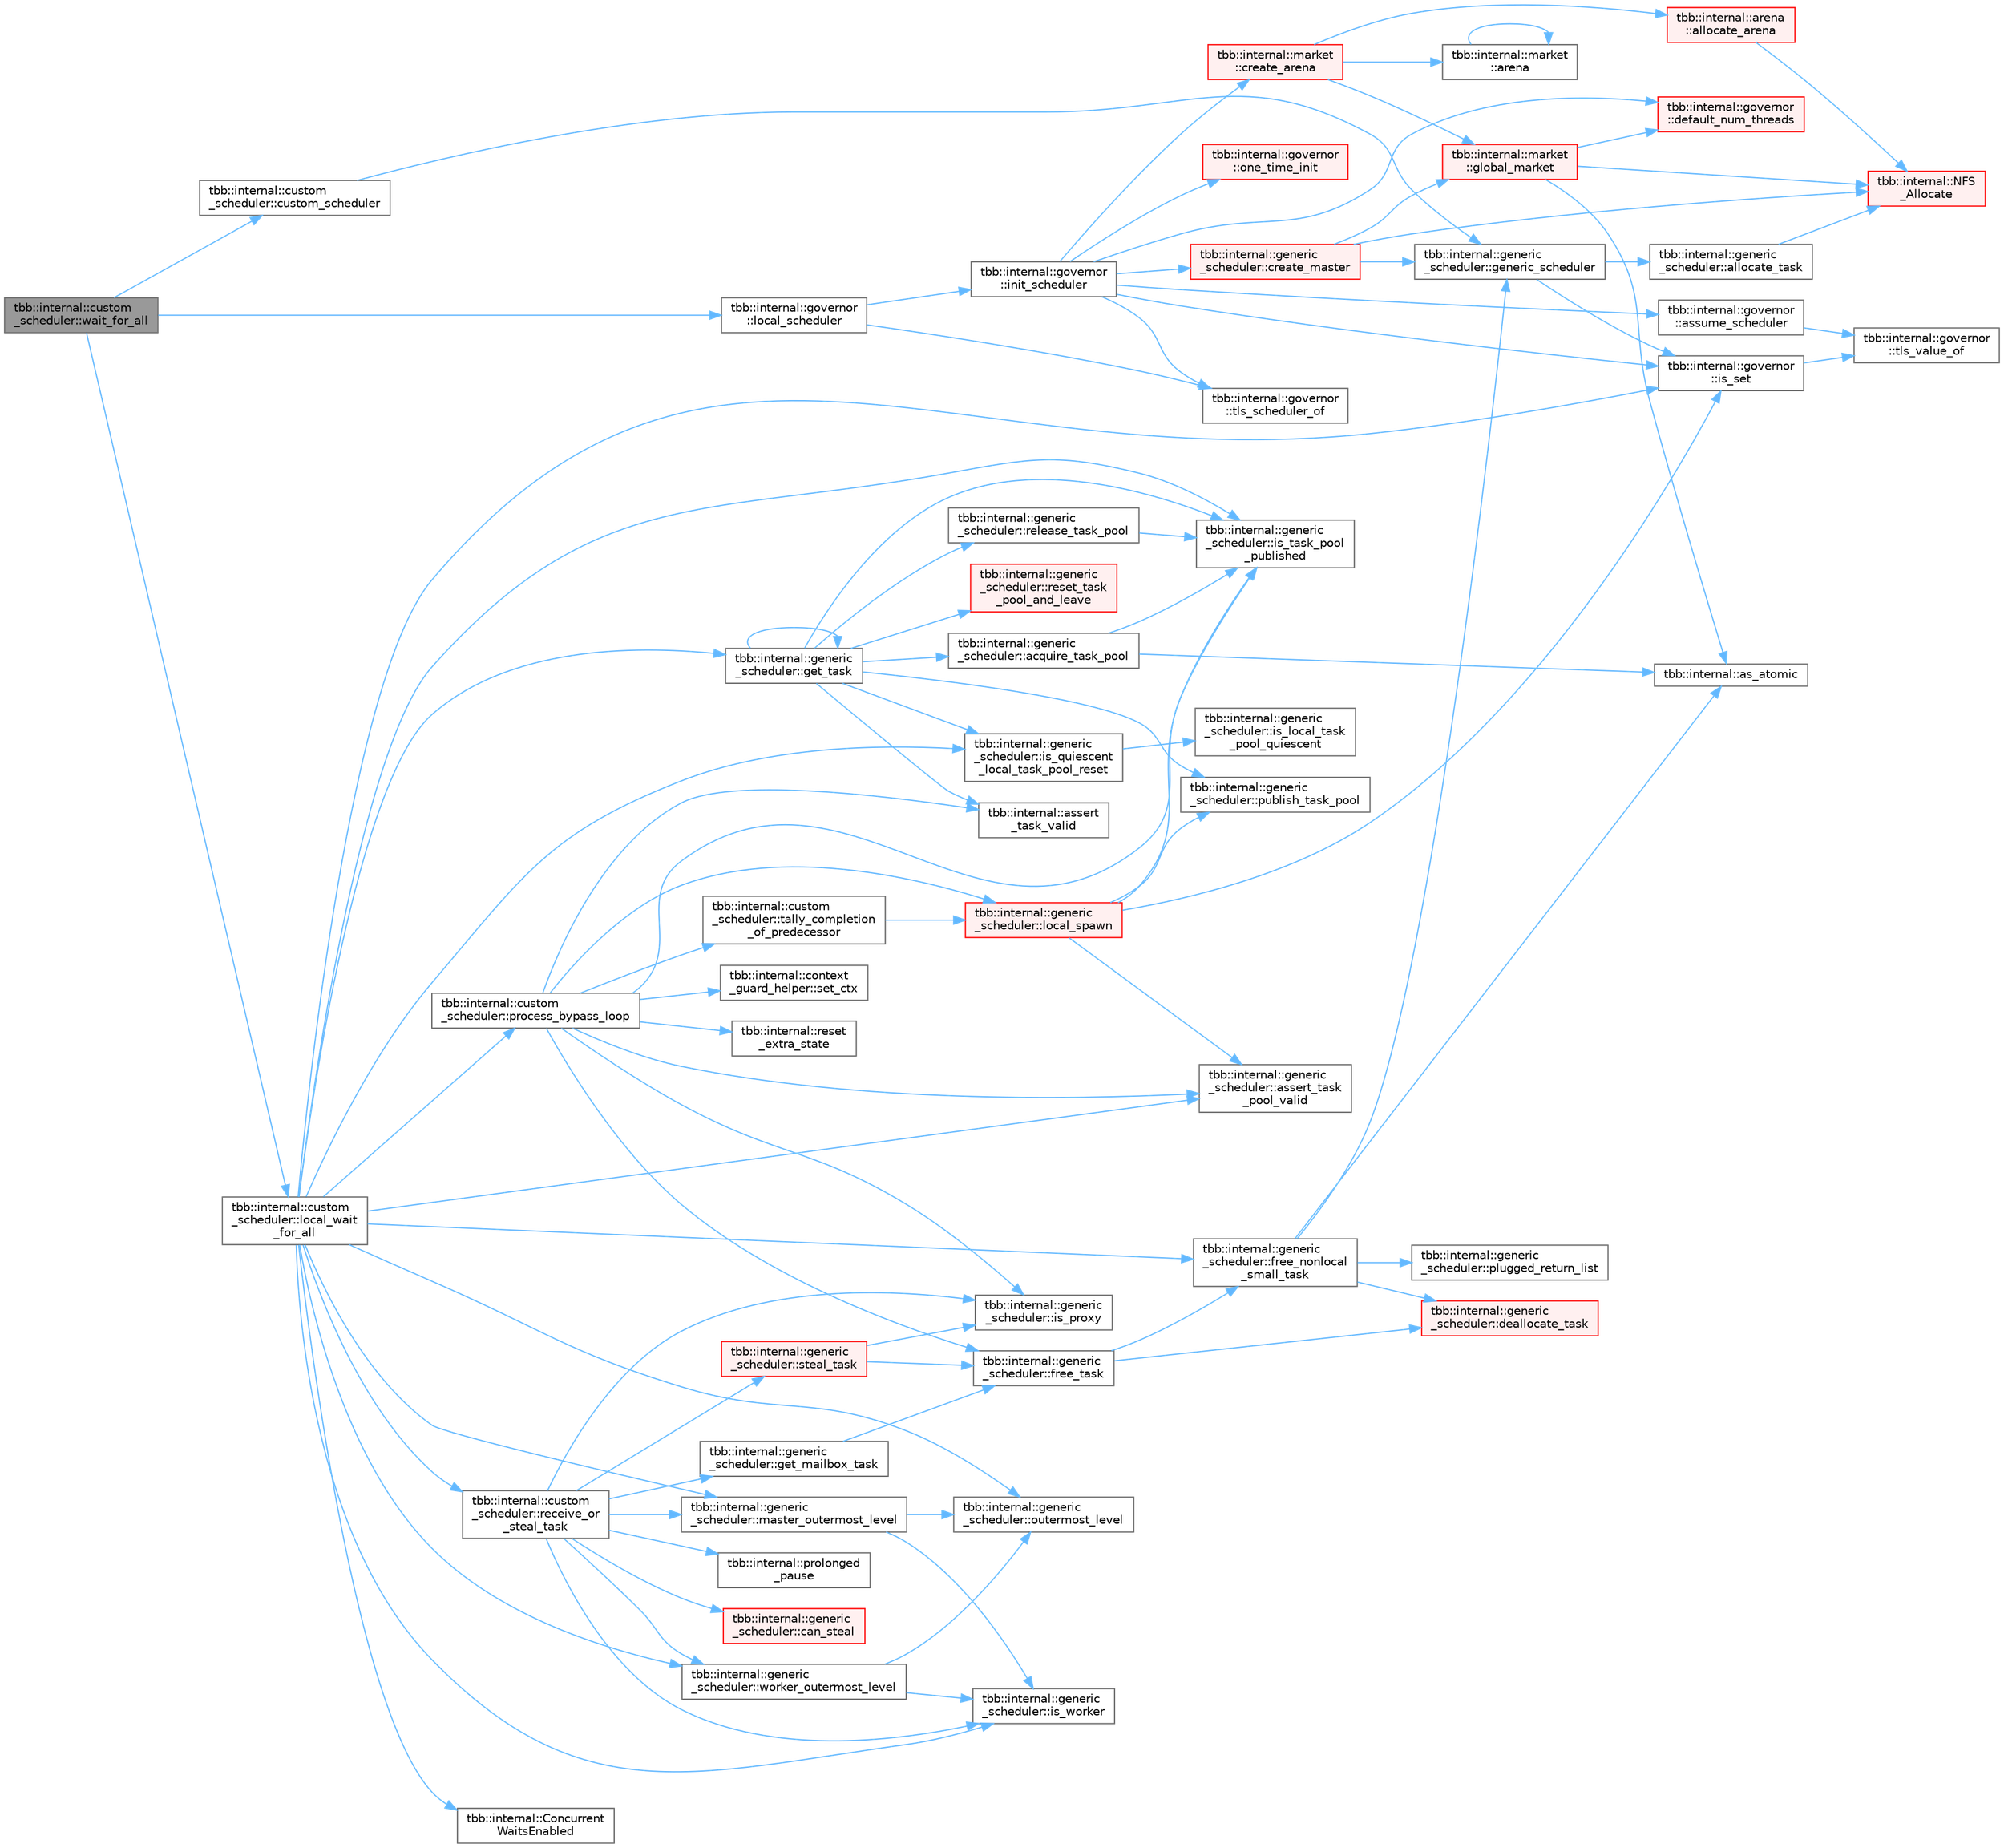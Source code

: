 digraph "tbb::internal::custom_scheduler::wait_for_all"
{
 // LATEX_PDF_SIZE
  bgcolor="transparent";
  edge [fontname=Helvetica,fontsize=10,labelfontname=Helvetica,labelfontsize=10];
  node [fontname=Helvetica,fontsize=10,shape=box,height=0.2,width=0.4];
  rankdir="LR";
  Node1 [id="Node000001",label="tbb::internal::custom\l_scheduler::wait_for_all",height=0.2,width=0.4,color="gray40", fillcolor="grey60", style="filled", fontcolor="black",tooltip="Entry point from client code to the scheduler loop that dispatches tasks."];
  Node1 -> Node2 [id="edge1_Node000001_Node000002",color="steelblue1",style="solid",tooltip=" "];
  Node2 [id="Node000002",label="tbb::internal::custom\l_scheduler::custom_scheduler",height=0.2,width=0.4,color="grey40", fillcolor="white", style="filled",URL="$classtbb_1_1internal_1_1custom__scheduler.html#a92d7730728b3c41c398724de94778e75",tooltip=" "];
  Node2 -> Node3 [id="edge2_Node000002_Node000003",color="steelblue1",style="solid",tooltip=" "];
  Node3 [id="Node000003",label="tbb::internal::generic\l_scheduler::generic_scheduler",height=0.2,width=0.4,color="grey40", fillcolor="white", style="filled",URL="$classtbb_1_1internal_1_1generic__scheduler.html#a838f6ccf79d7ee8a55843de2f8004759",tooltip=" "];
  Node3 -> Node4 [id="edge3_Node000003_Node000004",color="steelblue1",style="solid",tooltip=" "];
  Node4 [id="Node000004",label="tbb::internal::generic\l_scheduler::allocate_task",height=0.2,width=0.4,color="grey40", fillcolor="white", style="filled",URL="$classtbb_1_1internal_1_1generic__scheduler.html#aa0d316e9f3063c6b57fa21e0716d4d77",tooltip="Allocate task object, either from the heap or a free list."];
  Node4 -> Node5 [id="edge4_Node000004_Node000005",color="steelblue1",style="solid",tooltip=" "];
  Node5 [id="Node000005",label="tbb::internal::NFS\l_Allocate",height=0.2,width=0.4,color="red", fillcolor="#FFF0F0", style="filled",URL="$namespacetbb_1_1internal.html#a395611542e21705f49de2a06e2c88f59",tooltip=" "];
  Node3 -> Node9 [id="edge5_Node000003_Node000009",color="steelblue1",style="solid",tooltip=" "];
  Node9 [id="Node000009",label="tbb::internal::governor\l::is_set",height=0.2,width=0.4,color="grey40", fillcolor="white", style="filled",URL="$classtbb_1_1internal_1_1governor.html#a14d4453f34a770b1c983c2ed38570e31",tooltip="Used to check validity of the local scheduler TLS contents."];
  Node9 -> Node10 [id="edge6_Node000009_Node000010",color="steelblue1",style="solid",tooltip=" "];
  Node10 [id="Node000010",label="tbb::internal::governor\l::tls_value_of",height=0.2,width=0.4,color="grey40", fillcolor="white", style="filled",URL="$classtbb_1_1internal_1_1governor.html#a342eb43ff89d1b0da4cb9aa5417b3965",tooltip="Computes the value of the TLS"];
  Node1 -> Node11 [id="edge7_Node000001_Node000011",color="steelblue1",style="solid",tooltip=" "];
  Node11 [id="Node000011",label="tbb::internal::governor\l::local_scheduler",height=0.2,width=0.4,color="grey40", fillcolor="white", style="filled",URL="$classtbb_1_1internal_1_1governor.html#a3ee947910b77e9ab2f3c02f0d2d63c32",tooltip="Obtain the thread-local instance of the TBB scheduler."];
  Node11 -> Node12 [id="edge8_Node000011_Node000012",color="steelblue1",style="solid",tooltip=" "];
  Node12 [id="Node000012",label="tbb::internal::governor\l::init_scheduler",height=0.2,width=0.4,color="grey40", fillcolor="white", style="filled",URL="$classtbb_1_1internal_1_1governor.html#abf62b8bc4890ad846ff01349f8d46a84",tooltip="Processes scheduler initialization request (possibly nested) in a master thread"];
  Node12 -> Node13 [id="edge9_Node000012_Node000013",color="steelblue1",style="solid",tooltip=" "];
  Node13 [id="Node000013",label="tbb::internal::governor\l::assume_scheduler",height=0.2,width=0.4,color="grey40", fillcolor="white", style="filled",URL="$classtbb_1_1internal_1_1governor.html#abe1de8df4e3ecce96763951ac97540c6",tooltip="Temporarily set TLS slot to the given scheduler"];
  Node13 -> Node10 [id="edge10_Node000013_Node000010",color="steelblue1",style="solid",tooltip=" "];
  Node12 -> Node14 [id="edge11_Node000012_Node000014",color="steelblue1",style="solid",tooltip=" "];
  Node14 [id="Node000014",label="tbb::internal::market\l::create_arena",height=0.2,width=0.4,color="red", fillcolor="#FFF0F0", style="filled",URL="$classtbb_1_1internal_1_1market.html#aa73a40282b782676f30f27dcde0ea967",tooltip="Creates an arena object"];
  Node14 -> Node15 [id="edge12_Node000014_Node000015",color="steelblue1",style="solid",tooltip=" "];
  Node15 [id="Node000015",label="tbb::internal::arena\l::allocate_arena",height=0.2,width=0.4,color="red", fillcolor="#FFF0F0", style="filled",URL="$classtbb_1_1internal_1_1arena.html#ad42305a844f6c9dc93b6d1c8c0302238",tooltip="Allocate an instance of arena."];
  Node15 -> Node5 [id="edge13_Node000015_Node000005",color="steelblue1",style="solid",tooltip=" "];
  Node14 -> Node22 [id="edge14_Node000014_Node000022",color="steelblue1",style="solid",tooltip=" "];
  Node22 [id="Node000022",label="tbb::internal::market\l::arena",height=0.2,width=0.4,color="grey40", fillcolor="white", style="filled",URL="$classtbb_1_1internal_1_1market.html#adc288c92e3de5dd87e56ab61885cf63e",tooltip=" "];
  Node22 -> Node22 [id="edge15_Node000022_Node000022",color="steelblue1",style="solid",tooltip=" "];
  Node14 -> Node23 [id="edge16_Node000014_Node000023",color="steelblue1",style="solid",tooltip=" "];
  Node23 [id="Node000023",label="tbb::internal::market\l::global_market",height=0.2,width=0.4,color="red", fillcolor="#FFF0F0", style="filled",URL="$classtbb_1_1internal_1_1market.html#a08ccaf89d501a9e56912eb5bd624066f",tooltip="Factory method creating new market object"];
  Node23 -> Node33 [id="edge17_Node000023_Node000033",color="steelblue1",style="solid",tooltip=" "];
  Node33 [id="Node000033",label="tbb::internal::as_atomic",height=0.2,width=0.4,color="grey40", fillcolor="white", style="filled",URL="$namespacetbb_1_1internal.html#a958f482f9d5f3476ca70610af5336040",tooltip=" "];
  Node23 -> Node35 [id="edge18_Node000023_Node000035",color="steelblue1",style="solid",tooltip=" "];
  Node35 [id="Node000035",label="tbb::internal::governor\l::default_num_threads",height=0.2,width=0.4,color="red", fillcolor="#FFF0F0", style="filled",URL="$classtbb_1_1internal_1_1governor.html#a87ef607c22c347eb97ddafa4384b4f1d",tooltip=" "];
  Node23 -> Node5 [id="edge19_Node000023_Node000005",color="steelblue1",style="solid",tooltip=" "];
  Node12 -> Node44 [id="edge20_Node000012_Node000044",color="steelblue1",style="solid",tooltip=" "];
  Node44 [id="Node000044",label="tbb::internal::generic\l_scheduler::create_master",height=0.2,width=0.4,color="red", fillcolor="#FFF0F0", style="filled",URL="$classtbb_1_1internal_1_1generic__scheduler.html#ac7fb04a73dbb75dd8db5c9637bfadeae",tooltip="Initialize a scheduler for a master thread."];
  Node44 -> Node3 [id="edge21_Node000044_Node000003",color="steelblue1",style="solid",tooltip=" "];
  Node44 -> Node23 [id="edge22_Node000044_Node000023",color="steelblue1",style="solid",tooltip=" "];
  Node44 -> Node5 [id="edge23_Node000044_Node000005",color="steelblue1",style="solid",tooltip=" "];
  Node12 -> Node35 [id="edge24_Node000012_Node000035",color="steelblue1",style="solid",tooltip=" "];
  Node12 -> Node9 [id="edge25_Node000012_Node000009",color="steelblue1",style="solid",tooltip=" "];
  Node12 -> Node47 [id="edge26_Node000012_Node000047",color="steelblue1",style="solid",tooltip=" "];
  Node47 [id="Node000047",label="tbb::internal::governor\l::one_time_init",height=0.2,width=0.4,color="red", fillcolor="#FFF0F0", style="filled",URL="$classtbb_1_1internal_1_1governor.html#afe9a6e0c86063b682a133234ca3a2f2b",tooltip=" "];
  Node12 -> Node28 [id="edge27_Node000012_Node000028",color="steelblue1",style="solid",tooltip=" "];
  Node28 [id="Node000028",label="tbb::internal::governor\l::tls_scheduler_of",height=0.2,width=0.4,color="grey40", fillcolor="white", style="filled",URL="$classtbb_1_1internal_1_1governor.html#ac548fe43e4264fc8aa664790ccde3c99",tooltip="Converts TLS value to the scheduler pointer"];
  Node11 -> Node28 [id="edge28_Node000011_Node000028",color="steelblue1",style="solid",tooltip=" "];
  Node1 -> Node53 [id="edge29_Node000001_Node000053",color="steelblue1",style="solid",tooltip=" "];
  Node53 [id="Node000053",label="tbb::internal::custom\l_scheduler::local_wait\l_for_all",height=0.2,width=0.4,color="grey40", fillcolor="white", style="filled",URL="$classtbb_1_1internal_1_1custom__scheduler.html#a5e2c5878baf724264214e91070844487",tooltip="Scheduler loop that dispatches tasks."];
  Node53 -> Node54 [id="edge30_Node000053_Node000054",color="steelblue1",style="solid",tooltip=" "];
  Node54 [id="Node000054",label="tbb::internal::generic\l_scheduler::assert_task\l_pool_valid",height=0.2,width=0.4,color="grey40", fillcolor="white", style="filled",URL="$classtbb_1_1internal_1_1generic__scheduler.html#adc904ecbeb053f061c66edd8e85ac704",tooltip=" "];
  Node53 -> Node55 [id="edge31_Node000053_Node000055",color="steelblue1",style="solid",tooltip=" "];
  Node55 [id="Node000055",label="tbb::internal::Concurrent\lWaitsEnabled",height=0.2,width=0.4,color="grey40", fillcolor="white", style="filled",URL="$namespacetbb_1_1internal.html#a87ff64e432be3c5ddee9ddca98f7d0d5",tooltip=" "];
  Node53 -> Node56 [id="edge32_Node000053_Node000056",color="steelblue1",style="solid",tooltip=" "];
  Node56 [id="Node000056",label="tbb::internal::generic\l_scheduler::free_nonlocal\l_small_task",height=0.2,width=0.4,color="grey40", fillcolor="white", style="filled",URL="$classtbb_1_1internal_1_1generic__scheduler.html#a720c816c0253fe199e4583cd24090e9b",tooltip="Free a small task t that that was allocated by a different scheduler"];
  Node56 -> Node33 [id="edge33_Node000056_Node000033",color="steelblue1",style="solid",tooltip=" "];
  Node56 -> Node57 [id="edge34_Node000056_Node000057",color="steelblue1",style="solid",tooltip=" "];
  Node57 [id="Node000057",label="tbb::internal::generic\l_scheduler::deallocate_task",height=0.2,width=0.4,color="red", fillcolor="#FFF0F0", style="filled",URL="$classtbb_1_1internal_1_1generic__scheduler.html#ad965858a5e7cb5574926d8d1692063b5",tooltip="Return task object to the memory allocator."];
  Node56 -> Node3 [id="edge35_Node000056_Node000003",color="steelblue1",style="solid",tooltip=" "];
  Node56 -> Node59 [id="edge36_Node000056_Node000059",color="steelblue1",style="solid",tooltip=" "];
  Node59 [id="Node000059",label="tbb::internal::generic\l_scheduler::plugged_return_list",height=0.2,width=0.4,color="grey40", fillcolor="white", style="filled",URL="$classtbb_1_1internal_1_1generic__scheduler.html#a190c2087092b3e0f2a39b01c7cc27e93",tooltip="Special value used to mark my_return_list as not taking any more entries."];
  Node53 -> Node60 [id="edge37_Node000053_Node000060",color="steelblue1",style="solid",tooltip=" "];
  Node60 [id="Node000060",label="tbb::internal::generic\l_scheduler::get_task",height=0.2,width=0.4,color="grey40", fillcolor="white", style="filled",URL="$classtbb_1_1internal_1_1generic__scheduler.html#a10c72a4aad7308d944cef26502ece55e",tooltip="Get a task from the local pool."];
  Node60 -> Node61 [id="edge38_Node000060_Node000061",color="steelblue1",style="solid",tooltip=" "];
  Node61 [id="Node000061",label="tbb::internal::generic\l_scheduler::acquire_task_pool",height=0.2,width=0.4,color="grey40", fillcolor="white", style="filled",URL="$classtbb_1_1internal_1_1generic__scheduler.html#ae1cf7dda46c2687a1ea7edacbea10da1",tooltip="Locks the local task pool"];
  Node61 -> Node33 [id="edge39_Node000061_Node000033",color="steelblue1",style="solid",tooltip=" "];
  Node61 -> Node62 [id="edge40_Node000061_Node000062",color="steelblue1",style="solid",tooltip=" "];
  Node62 [id="Node000062",label="tbb::internal::generic\l_scheduler::is_task_pool\l_published",height=0.2,width=0.4,color="grey40", fillcolor="white", style="filled",URL="$classtbb_1_1internal_1_1generic__scheduler.html#a1f221aa79878e3962ea2b3eaa7429fe1",tooltip=" "];
  Node60 -> Node63 [id="edge41_Node000060_Node000063",color="steelblue1",style="solid",tooltip=" "];
  Node63 [id="Node000063",label="tbb::internal::assert\l_task_valid",height=0.2,width=0.4,color="grey40", fillcolor="white", style="filled",URL="$namespacetbb_1_1internal.html#a35e1c039fac0fa1b7d8b4f491d557a86",tooltip=" "];
  Node60 -> Node60 [id="edge42_Node000060_Node000060",color="steelblue1",style="solid",tooltip=" "];
  Node60 -> Node64 [id="edge43_Node000060_Node000064",color="steelblue1",style="solid",tooltip=" "];
  Node64 [id="Node000064",label="tbb::internal::generic\l_scheduler::is_quiescent\l_local_task_pool_reset",height=0.2,width=0.4,color="grey40", fillcolor="white", style="filled",URL="$classtbb_1_1internal_1_1generic__scheduler.html#a089d1ca7efe019834cc06e82b4f3d883",tooltip=" "];
  Node64 -> Node65 [id="edge44_Node000064_Node000065",color="steelblue1",style="solid",tooltip=" "];
  Node65 [id="Node000065",label="tbb::internal::generic\l_scheduler::is_local_task\l_pool_quiescent",height=0.2,width=0.4,color="grey40", fillcolor="white", style="filled",URL="$classtbb_1_1internal_1_1generic__scheduler.html#a74b022285a6ff04a9ea2957999d4def3",tooltip=" "];
  Node60 -> Node62 [id="edge45_Node000060_Node000062",color="steelblue1",style="solid",tooltip=" "];
  Node60 -> Node66 [id="edge46_Node000060_Node000066",color="steelblue1",style="solid",tooltip=" "];
  Node66 [id="Node000066",label="tbb::internal::generic\l_scheduler::publish_task_pool",height=0.2,width=0.4,color="grey40", fillcolor="white", style="filled",URL="$classtbb_1_1internal_1_1generic__scheduler.html#af222cccbf09e91c9c9caaad81f8d993d",tooltip="Used by workers to enter the task pool"];
  Node60 -> Node67 [id="edge47_Node000060_Node000067",color="steelblue1",style="solid",tooltip=" "];
  Node67 [id="Node000067",label="tbb::internal::generic\l_scheduler::release_task_pool",height=0.2,width=0.4,color="grey40", fillcolor="white", style="filled",URL="$classtbb_1_1internal_1_1generic__scheduler.html#a6ff28eab04933075791b16075ceb5950",tooltip="Unlocks the local task pool"];
  Node67 -> Node62 [id="edge48_Node000067_Node000062",color="steelblue1",style="solid",tooltip=" "];
  Node60 -> Node68 [id="edge49_Node000060_Node000068",color="steelblue1",style="solid",tooltip=" "];
  Node68 [id="Node000068",label="tbb::internal::generic\l_scheduler::reset_task\l_pool_and_leave",height=0.2,width=0.4,color="red", fillcolor="#FFF0F0", style="filled",URL="$classtbb_1_1internal_1_1generic__scheduler.html#ad8f6a6793961db84240434fffd7b50f3",tooltip="Resets head and tail indices to 0, and leaves task pool"];
  Node53 -> Node64 [id="edge50_Node000053_Node000064",color="steelblue1",style="solid",tooltip=" "];
  Node53 -> Node9 [id="edge51_Node000053_Node000009",color="steelblue1",style="solid",tooltip=" "];
  Node53 -> Node62 [id="edge52_Node000053_Node000062",color="steelblue1",style="solid",tooltip=" "];
  Node53 -> Node71 [id="edge53_Node000053_Node000071",color="steelblue1",style="solid",tooltip=" "];
  Node71 [id="Node000071",label="tbb::internal::generic\l_scheduler::is_worker",height=0.2,width=0.4,color="grey40", fillcolor="white", style="filled",URL="$classtbb_1_1internal_1_1generic__scheduler.html#a24ecab941cdf8ff762126f1c65e5274a",tooltip="True if running on a worker thread, false otherwise."];
  Node53 -> Node72 [id="edge54_Node000053_Node000072",color="steelblue1",style="solid",tooltip=" "];
  Node72 [id="Node000072",label="tbb::internal::generic\l_scheduler::master_outermost_level",height=0.2,width=0.4,color="grey40", fillcolor="white", style="filled",URL="$classtbb_1_1internal_1_1generic__scheduler.html#a744eb36f568cf2c726a0920494e5579d",tooltip="True if the scheduler is on the outermost dispatch level in a master thread."];
  Node72 -> Node71 [id="edge55_Node000072_Node000071",color="steelblue1",style="solid",tooltip=" "];
  Node72 -> Node73 [id="edge56_Node000072_Node000073",color="steelblue1",style="solid",tooltip=" "];
  Node73 [id="Node000073",label="tbb::internal::generic\l_scheduler::outermost_level",height=0.2,width=0.4,color="grey40", fillcolor="white", style="filled",URL="$classtbb_1_1internal_1_1generic__scheduler.html#ab09f5bf82f328f50d815d38f8d553f5f",tooltip="True if the scheduler is on the outermost dispatch level."];
  Node53 -> Node73 [id="edge57_Node000053_Node000073",color="steelblue1",style="solid",tooltip=" "];
  Node53 -> Node74 [id="edge58_Node000053_Node000074",color="steelblue1",style="solid",tooltip=" "];
  Node74 [id="Node000074",label="tbb::internal::custom\l_scheduler::process_bypass_loop",height=0.2,width=0.4,color="grey40", fillcolor="white", style="filled",URL="$classtbb_1_1internal_1_1custom__scheduler.html#a4ac27cfa293899be6721f939dfdcdf5b",tooltip="Implements the bypass loop of the dispatch loop (local_wait_for_all)."];
  Node74 -> Node54 [id="edge59_Node000074_Node000054",color="steelblue1",style="solid",tooltip=" "];
  Node74 -> Node63 [id="edge60_Node000074_Node000063",color="steelblue1",style="solid",tooltip=" "];
  Node74 -> Node75 [id="edge61_Node000074_Node000075",color="steelblue1",style="solid",tooltip=" "];
  Node75 [id="Node000075",label="tbb::internal::generic\l_scheduler::free_task",height=0.2,width=0.4,color="grey40", fillcolor="white", style="filled",URL="$classtbb_1_1internal_1_1generic__scheduler.html#a12dd37171af77214add72a973e6b71ba",tooltip="Put task on free list."];
  Node75 -> Node57 [id="edge62_Node000075_Node000057",color="steelblue1",style="solid",tooltip=" "];
  Node75 -> Node56 [id="edge63_Node000075_Node000056",color="steelblue1",style="solid",tooltip=" "];
  Node74 -> Node76 [id="edge64_Node000074_Node000076",color="steelblue1",style="solid",tooltip=" "];
  Node76 [id="Node000076",label="tbb::internal::generic\l_scheduler::is_proxy",height=0.2,width=0.4,color="grey40", fillcolor="white", style="filled",URL="$classtbb_1_1internal_1_1generic__scheduler.html#a868812dd8d875a225a6f589fdbaafe54",tooltip="True if t is a task_proxy"];
  Node74 -> Node62 [id="edge65_Node000074_Node000062",color="steelblue1",style="solid",tooltip=" "];
  Node74 -> Node77 [id="edge66_Node000074_Node000077",color="steelblue1",style="solid",tooltip=" "];
  Node77 [id="Node000077",label="tbb::internal::generic\l_scheduler::local_spawn",height=0.2,width=0.4,color="red", fillcolor="#FFF0F0", style="filled",URL="$classtbb_1_1internal_1_1generic__scheduler.html#ae43166ffd9d7fb624158872394832f17",tooltip=" "];
  Node77 -> Node54 [id="edge67_Node000077_Node000054",color="steelblue1",style="solid",tooltip=" "];
  Node77 -> Node9 [id="edge68_Node000077_Node000009",color="steelblue1",style="solid",tooltip=" "];
  Node77 -> Node62 [id="edge69_Node000077_Node000062",color="steelblue1",style="solid",tooltip=" "];
  Node77 -> Node66 [id="edge70_Node000077_Node000066",color="steelblue1",style="solid",tooltip=" "];
  Node74 -> Node119 [id="edge71_Node000074_Node000119",color="steelblue1",style="solid",tooltip=" "];
  Node119 [id="Node000119",label="tbb::internal::reset\l_extra_state",height=0.2,width=0.4,color="grey40", fillcolor="white", style="filled",URL="$namespacetbb_1_1internal.html#a7a454ca6d8bb2b9fccde7e52a0c31856",tooltip=" "];
  Node74 -> Node120 [id="edge72_Node000074_Node000120",color="steelblue1",style="solid",tooltip=" "];
  Node120 [id="Node000120",label="tbb::internal::context\l_guard_helper::set_ctx",height=0.2,width=0.4,color="grey40", fillcolor="white", style="filled",URL="$structtbb_1_1internal_1_1context__guard__helper.html#a350702cb725a4ecf04b30f9ab396e6b3",tooltip=" "];
  Node74 -> Node121 [id="edge73_Node000074_Node000121",color="steelblue1",style="solid",tooltip=" "];
  Node121 [id="Node000121",label="tbb::internal::custom\l_scheduler::tally_completion\l_of_predecessor",height=0.2,width=0.4,color="grey40", fillcolor="white", style="filled",URL="$classtbb_1_1internal_1_1custom__scheduler.html#ad4ec695868b3ae27a95f3e393601243a",tooltip="Decrements ref_count of a predecessor."];
  Node121 -> Node77 [id="edge74_Node000121_Node000077",color="steelblue1",style="solid",tooltip=" "];
  Node53 -> Node122 [id="edge75_Node000053_Node000122",color="steelblue1",style="solid",tooltip=" "];
  Node122 [id="Node000122",label="tbb::internal::custom\l_scheduler::receive_or\l_steal_task",height=0.2,width=0.4,color="grey40", fillcolor="white", style="filled",URL="$classtbb_1_1internal_1_1custom__scheduler.html#a3825613e3650d5a9110b9b9f5ee4a3e9",tooltip="Try getting a task from the mailbox or stealing from another scheduler."];
  Node122 -> Node123 [id="edge76_Node000122_Node000123",color="steelblue1",style="solid",tooltip=" "];
  Node123 [id="Node000123",label="tbb::internal::generic\l_scheduler::can_steal",height=0.2,width=0.4,color="red", fillcolor="#FFF0F0", style="filled",URL="$classtbb_1_1internal_1_1generic__scheduler.html#a1c00f465a90ee09a240d1f81de5f635b",tooltip="Returns true if stealing is allowed"];
  Node122 -> Node125 [id="edge77_Node000122_Node000125",color="steelblue1",style="solid",tooltip=" "];
  Node125 [id="Node000125",label="tbb::internal::generic\l_scheduler::get_mailbox_task",height=0.2,width=0.4,color="grey40", fillcolor="white", style="filled",URL="$classtbb_1_1internal_1_1generic__scheduler.html#a5657ac6c517d9bbf59a424ef330640bb",tooltip="Attempt to get a task from the mailbox."];
  Node125 -> Node75 [id="edge78_Node000125_Node000075",color="steelblue1",style="solid",tooltip=" "];
  Node122 -> Node76 [id="edge79_Node000122_Node000076",color="steelblue1",style="solid",tooltip=" "];
  Node122 -> Node71 [id="edge80_Node000122_Node000071",color="steelblue1",style="solid",tooltip=" "];
  Node122 -> Node72 [id="edge81_Node000122_Node000072",color="steelblue1",style="solid",tooltip=" "];
  Node122 -> Node126 [id="edge82_Node000122_Node000126",color="steelblue1",style="solid",tooltip=" "];
  Node126 [id="Node000126",label="tbb::internal::prolonged\l_pause",height=0.2,width=0.4,color="grey40", fillcolor="white", style="filled",URL="$namespacetbb_1_1internal.html#a0c5ac9e978873b08137acc8b6d584567",tooltip=" "];
  Node122 -> Node127 [id="edge83_Node000122_Node000127",color="steelblue1",style="solid",tooltip=" "];
  Node127 [id="Node000127",label="tbb::internal::generic\l_scheduler::steal_task",height=0.2,width=0.4,color="red", fillcolor="#FFF0F0", style="filled",URL="$classtbb_1_1internal_1_1generic__scheduler.html#abb8f3f3967170ca9398e55b90220c3cb",tooltip="Attempts to steal a task from a randomly chosen thread/scheduler"];
  Node127 -> Node75 [id="edge84_Node000127_Node000075",color="steelblue1",style="solid",tooltip=" "];
  Node127 -> Node76 [id="edge85_Node000127_Node000076",color="steelblue1",style="solid",tooltip=" "];
  Node122 -> Node135 [id="edge86_Node000122_Node000135",color="steelblue1",style="solid",tooltip=" "];
  Node135 [id="Node000135",label="tbb::internal::generic\l_scheduler::worker_outermost_level",height=0.2,width=0.4,color="grey40", fillcolor="white", style="filled",URL="$classtbb_1_1internal_1_1generic__scheduler.html#aec76a489fe5368ede0d1658cbb74984b",tooltip="True if the scheduler is on the outermost dispatch level in a worker thread."];
  Node135 -> Node71 [id="edge87_Node000135_Node000071",color="steelblue1",style="solid",tooltip=" "];
  Node135 -> Node73 [id="edge88_Node000135_Node000073",color="steelblue1",style="solid",tooltip=" "];
  Node53 -> Node135 [id="edge89_Node000053_Node000135",color="steelblue1",style="solid",tooltip=" "];
}

